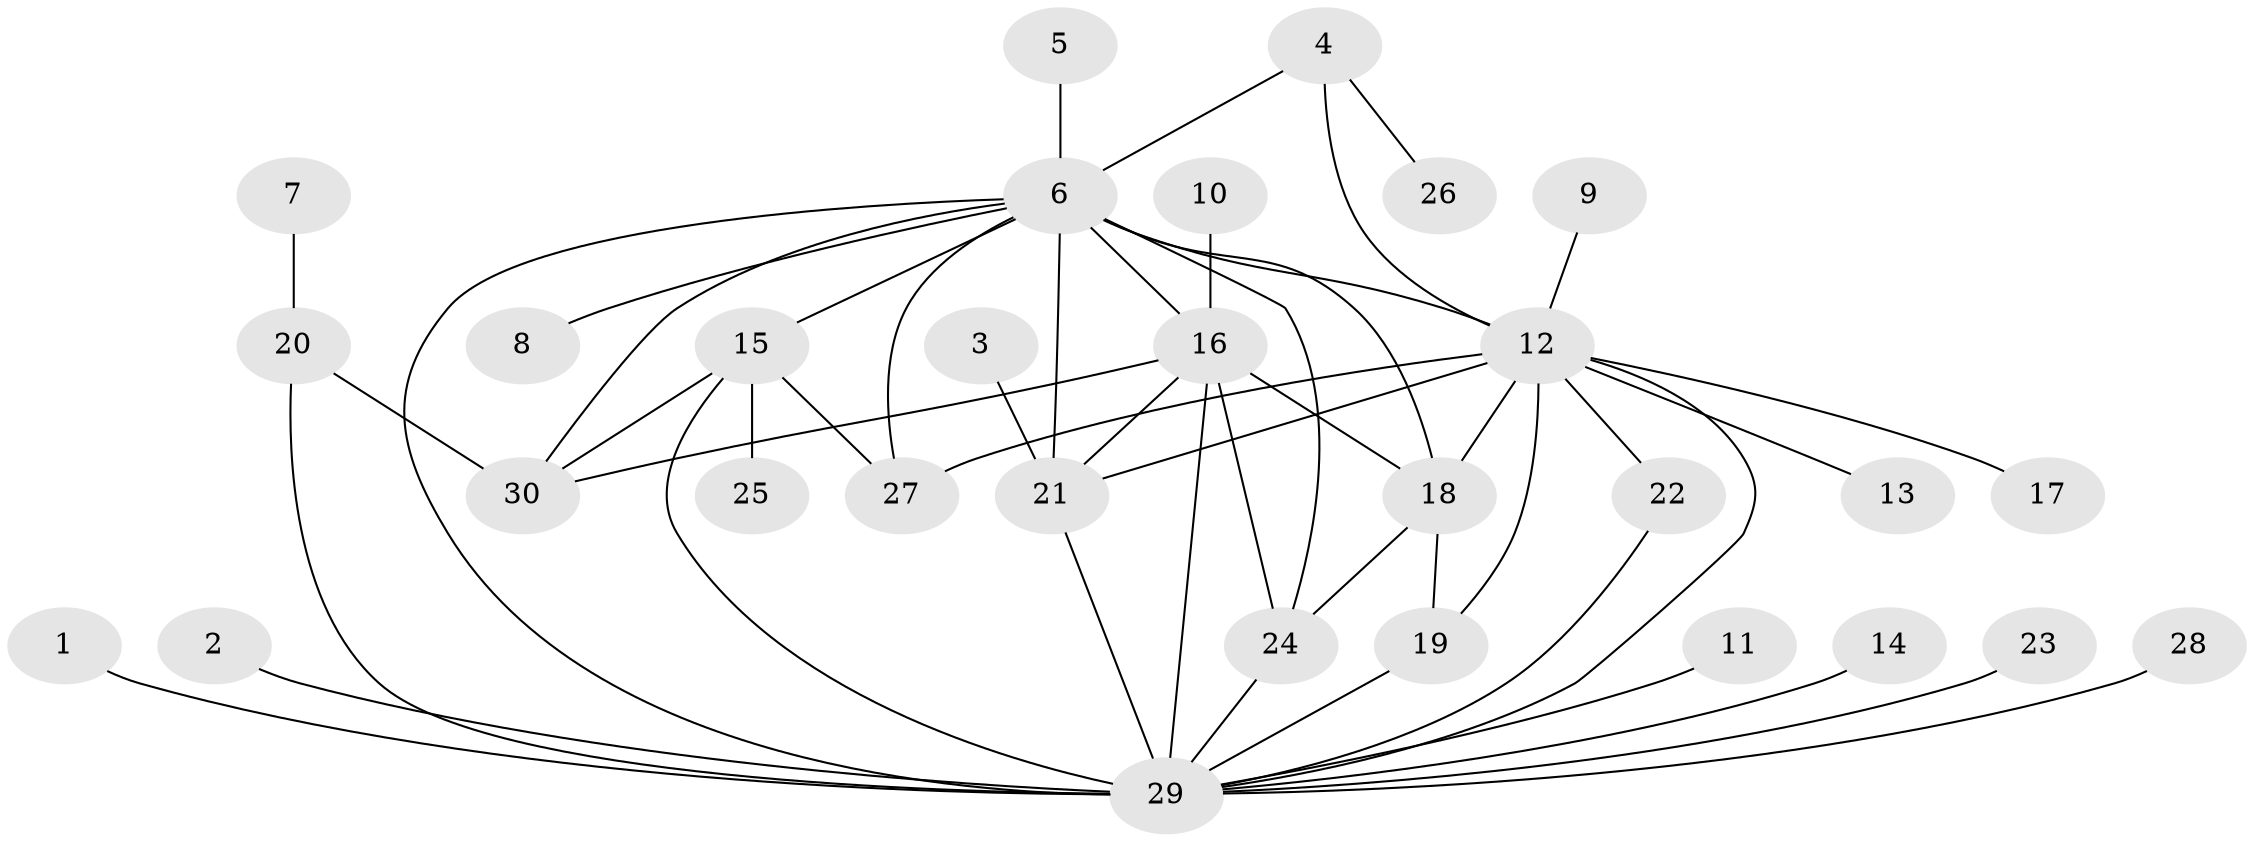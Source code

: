// original degree distribution, {1: 0.39344262295081966, 24: 0.01639344262295082, 2: 0.21311475409836064, 4: 0.13114754098360656, 15: 0.01639344262295082, 20: 0.01639344262295082, 3: 0.13114754098360656, 6: 0.03278688524590164, 7: 0.01639344262295082, 5: 0.03278688524590164}
// Generated by graph-tools (version 1.1) at 2025/01/03/09/25 03:01:48]
// undirected, 30 vertices, 49 edges
graph export_dot {
graph [start="1"]
  node [color=gray90,style=filled];
  1;
  2;
  3;
  4;
  5;
  6;
  7;
  8;
  9;
  10;
  11;
  12;
  13;
  14;
  15;
  16;
  17;
  18;
  19;
  20;
  21;
  22;
  23;
  24;
  25;
  26;
  27;
  28;
  29;
  30;
  1 -- 29 [weight=1.0];
  2 -- 29 [weight=1.0];
  3 -- 21 [weight=1.0];
  4 -- 6 [weight=1.0];
  4 -- 12 [weight=1.0];
  4 -- 26 [weight=1.0];
  5 -- 6 [weight=1.0];
  6 -- 8 [weight=1.0];
  6 -- 12 [weight=1.0];
  6 -- 15 [weight=1.0];
  6 -- 16 [weight=3.0];
  6 -- 18 [weight=1.0];
  6 -- 21 [weight=1.0];
  6 -- 24 [weight=1.0];
  6 -- 27 [weight=1.0];
  6 -- 29 [weight=3.0];
  6 -- 30 [weight=1.0];
  7 -- 20 [weight=1.0];
  9 -- 12 [weight=1.0];
  10 -- 16 [weight=1.0];
  11 -- 29 [weight=1.0];
  12 -- 13 [weight=1.0];
  12 -- 17 [weight=1.0];
  12 -- 18 [weight=1.0];
  12 -- 19 [weight=1.0];
  12 -- 21 [weight=2.0];
  12 -- 22 [weight=1.0];
  12 -- 27 [weight=1.0];
  12 -- 29 [weight=1.0];
  14 -- 29 [weight=1.0];
  15 -- 25 [weight=1.0];
  15 -- 27 [weight=1.0];
  15 -- 29 [weight=1.0];
  15 -- 30 [weight=1.0];
  16 -- 18 [weight=1.0];
  16 -- 21 [weight=2.0];
  16 -- 24 [weight=1.0];
  16 -- 29 [weight=3.0];
  16 -- 30 [weight=1.0];
  18 -- 19 [weight=1.0];
  18 -- 24 [weight=1.0];
  19 -- 29 [weight=1.0];
  20 -- 29 [weight=1.0];
  20 -- 30 [weight=1.0];
  21 -- 29 [weight=1.0];
  22 -- 29 [weight=1.0];
  23 -- 29 [weight=2.0];
  24 -- 29 [weight=1.0];
  28 -- 29 [weight=1.0];
}
